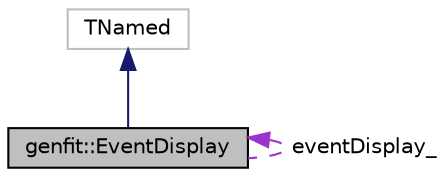digraph "genfit::EventDisplay"
{
 // LATEX_PDF_SIZE
  edge [fontname="Helvetica",fontsize="10",labelfontname="Helvetica",labelfontsize="10"];
  node [fontname="Helvetica",fontsize="10",shape=record];
  Node1 [label="genfit::EventDisplay",height=0.2,width=0.4,color="black", fillcolor="grey75", style="filled", fontcolor="black",tooltip="Event display designed to run with Genfit."];
  Node2 -> Node1 [dir="back",color="midnightblue",fontsize="10",style="solid",fontname="Helvetica"];
  Node2 [label="TNamed",height=0.2,width=0.4,color="grey75", fillcolor="white", style="filled",tooltip=" "];
  Node1 -> Node1 [dir="back",color="darkorchid3",fontsize="10",style="dashed",label=" eventDisplay_" ,fontname="Helvetica"];
}
